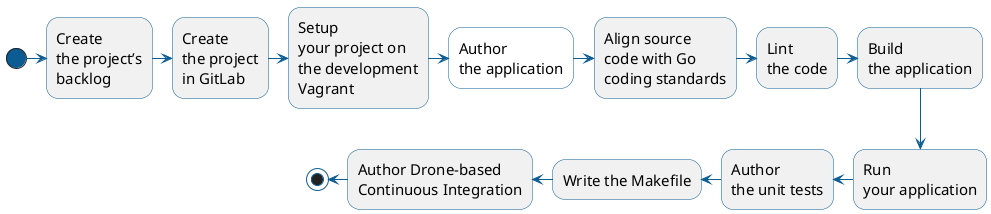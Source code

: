 @startuml
skinparam shadowing false

skinparam title {
  FontStyle "Thin"
  FontSize 30
}

skinparam activity {
  BorderColor #0B5C92
  FontName "Yanone Kaffeesatz"
  FontStyle "Thin"
  FontSize 15
}

skinparam activityDiamond {
  BorderColor #0B5C92
  BackgroundColor #e0e59a
  FontStyle "Thin"
  FontSize 15
}

skinparam activityStart {
  Color #0B5C92
}

skinparam activityEnd {
  Color #0B5C92
}

skinparam arrow {
  Color #0B5C92
}

skinparam note {
  BorderColor #0B5C92
  BackgroundColor #FEFECE
  FontStyle "Thin"
  FontSize 15
}

(*) -right->“Create\nthe project’s\nbacklog”
-right->“Create\nthe project\nin GitLab”
-right->“Setup\nyour project on\nthe development\nVagrant”
-right->“Author\nthe application” #FFFFFF
-right->“Align source\ncode with Go\ncoding standards”
-right->“Lint\nthe code”
-right->“Build\nthe application”
-down->“Run\nyour application”
-left->“Author\nthe unit tests”
-left->“Write the Makefile”
-left->“Author Drone-based\nContinuous Integration”
-left-> (*)
@enduml
